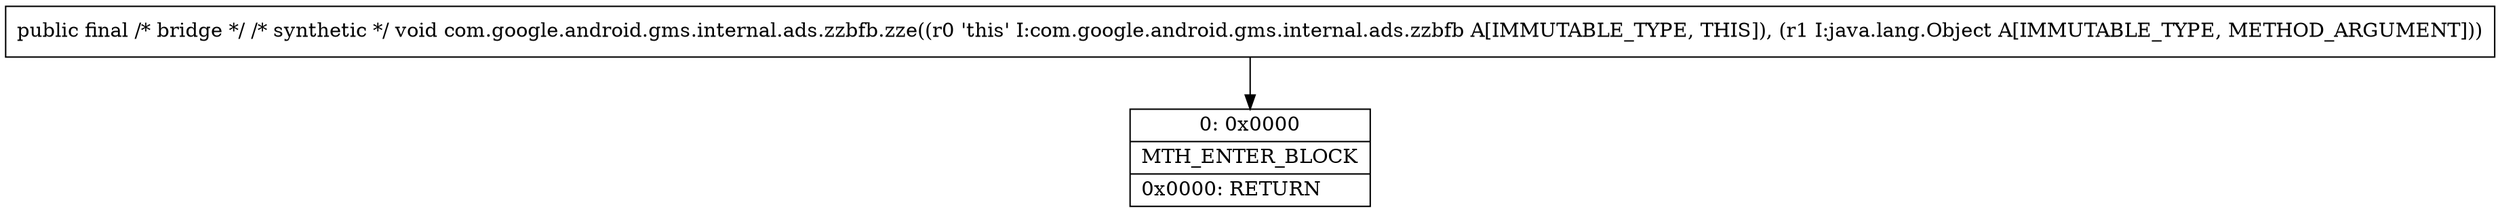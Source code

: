 digraph "CFG forcom.google.android.gms.internal.ads.zzbfb.zze(Ljava\/lang\/Object;)V" {
Node_0 [shape=record,label="{0\:\ 0x0000|MTH_ENTER_BLOCK\l|0x0000: RETURN   \l}"];
MethodNode[shape=record,label="{public final \/* bridge *\/ \/* synthetic *\/ void com.google.android.gms.internal.ads.zzbfb.zze((r0 'this' I:com.google.android.gms.internal.ads.zzbfb A[IMMUTABLE_TYPE, THIS]), (r1 I:java.lang.Object A[IMMUTABLE_TYPE, METHOD_ARGUMENT])) }"];
MethodNode -> Node_0;
}

